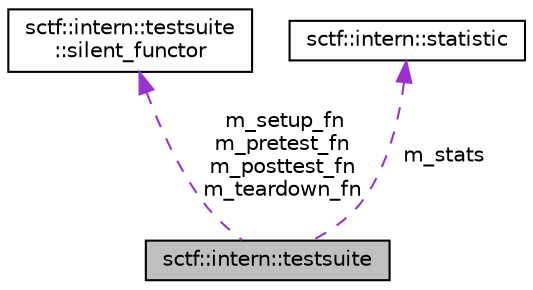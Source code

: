 digraph "sctf::intern::testsuite"
{
  edge [fontname="Helvetica",fontsize="10",labelfontname="Helvetica",labelfontsize="10"];
  node [fontname="Helvetica",fontsize="10",shape=record];
  Node2 [label="sctf::intern::testsuite",height=0.2,width=0.4,color="black", fillcolor="grey75", style="filled", fontcolor="black"];
  Node3 -> Node2 [dir="back",color="darkorchid3",fontsize="10",style="dashed",label=" m_setup_fn\nm_pretest_fn\nm_posttest_fn\nm_teardown_fn" ,fontname="Helvetica"];
  Node3 [label="sctf::intern::testsuite\l::silent_functor",height=0.2,width=0.4,color="black", fillcolor="white", style="filled",URL="$structsctf_1_1intern_1_1testsuite_1_1silent__functor.html"];
  Node4 -> Node2 [dir="back",color="darkorchid3",fontsize="10",style="dashed",label=" m_stats" ,fontname="Helvetica"];
  Node4 [label="sctf::intern::statistic",height=0.2,width=0.4,color="black", fillcolor="white", style="filled",URL="$classsctf_1_1intern_1_1statistic.html"];
}
